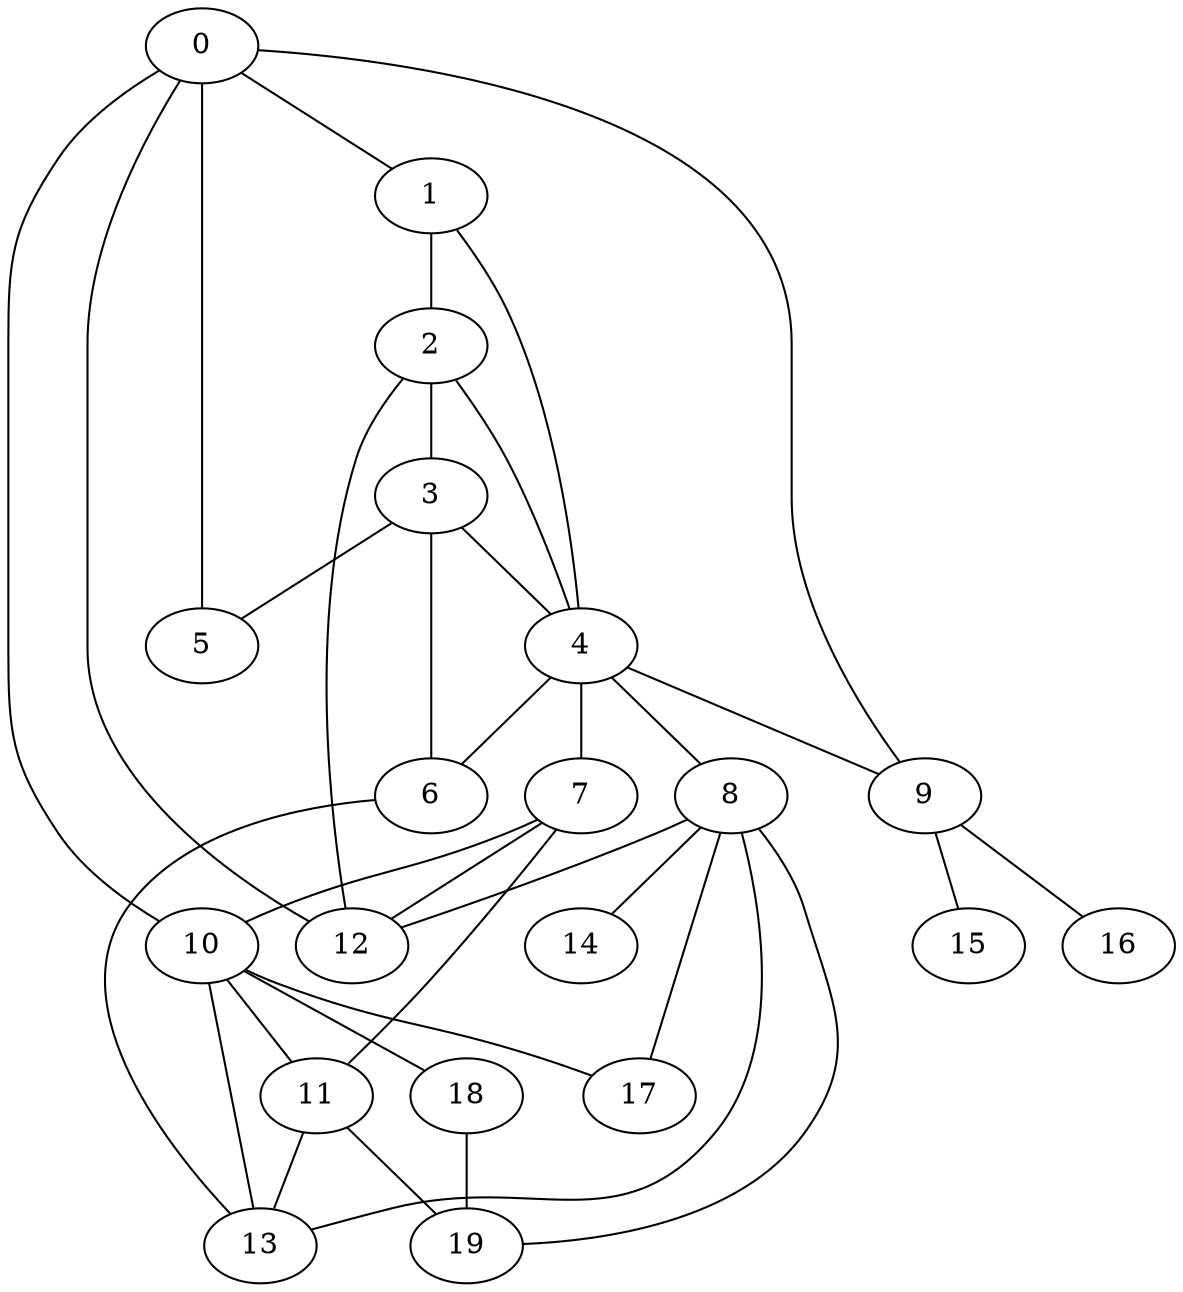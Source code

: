 
graph graphname {
    0 -- 1
0 -- 12
0 -- 9
0 -- 5
0 -- 10
1 -- 2
1 -- 4
2 -- 3
2 -- 4
2 -- 12
3 -- 5
3 -- 6
3 -- 4
4 -- 8
4 -- 9
4 -- 6
4 -- 7
6 -- 13
7 -- 10
7 -- 11
7 -- 12
8 -- 12
8 -- 13
8 -- 14
8 -- 19
8 -- 17
9 -- 16
9 -- 15
10 -- 17
10 -- 18
10 -- 11
10 -- 13
11 -- 19
11 -- 13
18 -- 19

}
